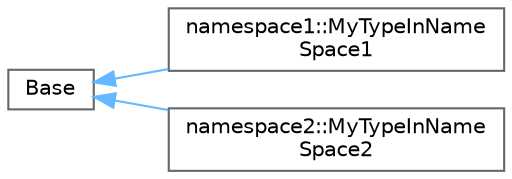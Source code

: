 digraph "Graphical Class Hierarchy"
{
 // LATEX_PDF_SIZE
  bgcolor="transparent";
  edge [fontname=Helvetica,fontsize=10,labelfontname=Helvetica,labelfontsize=10];
  node [fontname=Helvetica,fontsize=10,shape=box,height=0.2,width=0.4];
  rankdir="LR";
  Node0 [id="Node000000",label="Base",height=0.2,width=0.4,color="grey40", fillcolor="white", style="filled",URL="$classBase.html",tooltip=" "];
  Node0 -> Node1 [id="edge7_Node000000_Node000001",dir="back",color="steelblue1",style="solid",tooltip=" "];
  Node1 [id="Node000001",label="namespace1::MyTypeInName\lSpace1",height=0.2,width=0.4,color="grey40", fillcolor="white", style="filled",URL="$classnamespace1_1_1MyTypeInNameSpace1.html",tooltip=" "];
  Node0 -> Node2 [id="edge8_Node000000_Node000002",dir="back",color="steelblue1",style="solid",tooltip=" "];
  Node2 [id="Node000002",label="namespace2::MyTypeInName\lSpace2",height=0.2,width=0.4,color="grey40", fillcolor="white", style="filled",URL="$classnamespace2_1_1MyTypeInNameSpace2.html",tooltip=" "];
}
